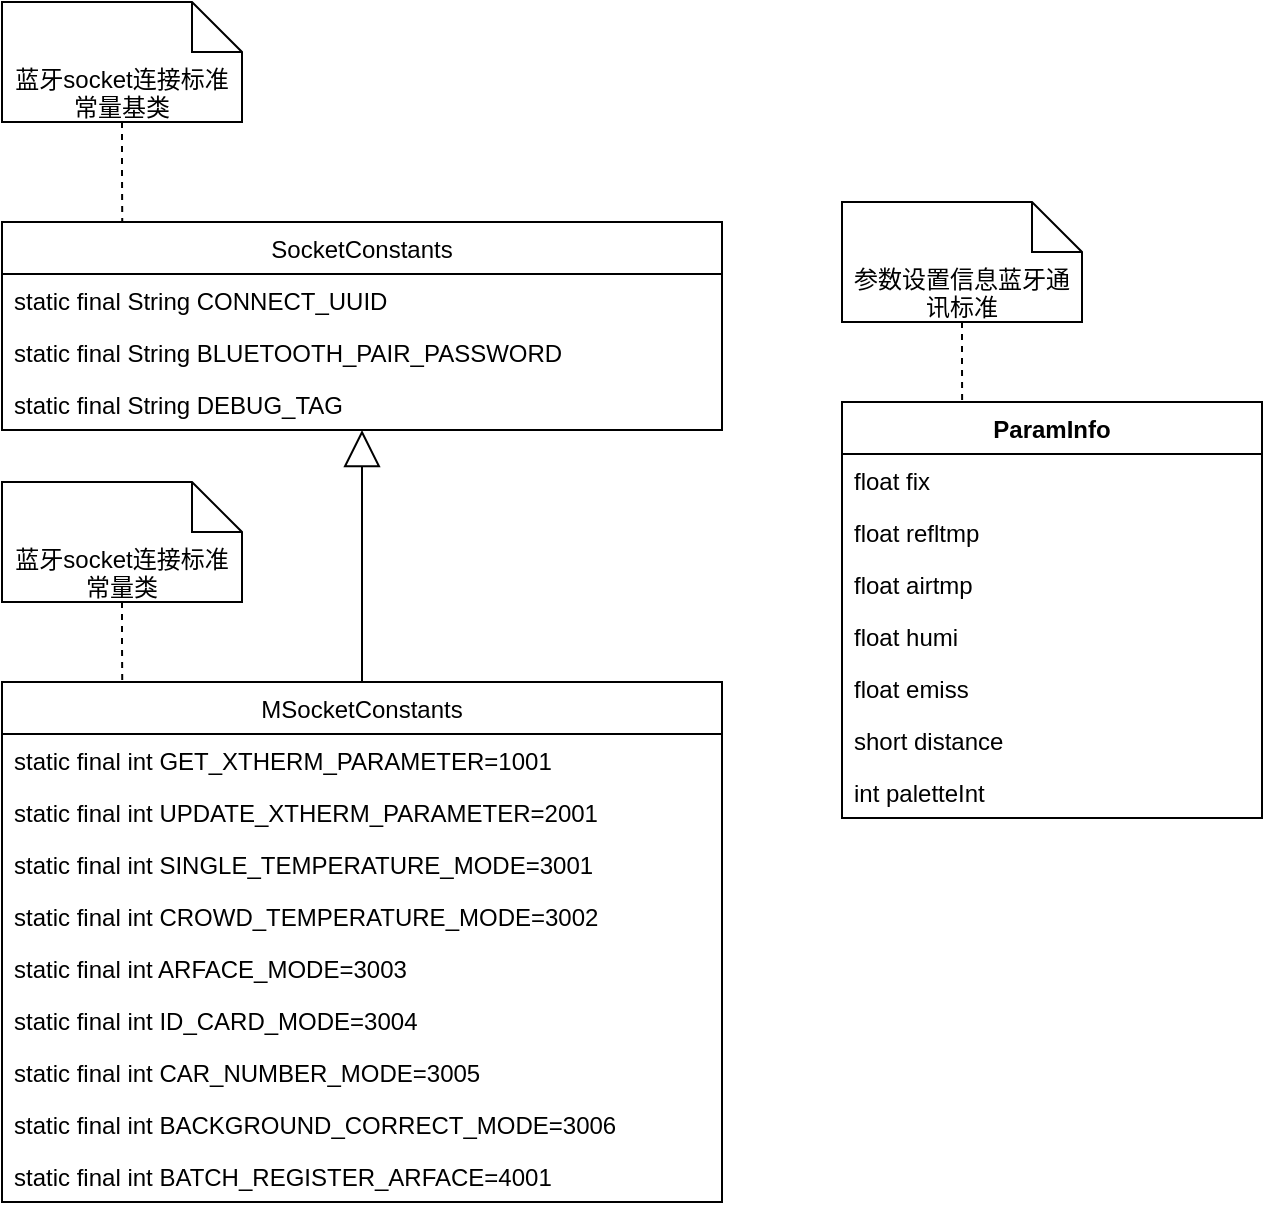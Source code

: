 <mxfile version="13.10.9" type="github">
  <diagram id="C5RBs43oDa-KdzZeNtuy" name="Page-1">
    <mxGraphModel dx="1422" dy="1931" grid="1" gridSize="10" guides="1" tooltips="1" connect="1" arrows="1" fold="1" page="1" pageScale="1" pageWidth="827" pageHeight="1169" math="0" shadow="0">
      <root>
        <mxCell id="WIyWlLk6GJQsqaUBKTNV-0" />
        <mxCell id="WIyWlLk6GJQsqaUBKTNV-1" parent="WIyWlLk6GJQsqaUBKTNV-0" />
        <mxCell id="z2188GczlkkM_uBuYCeh-0" value="MSocketConstants" style="swimlane;fontStyle=0;childLayout=stackLayout;horizontal=1;startSize=26;fillColor=none;horizontalStack=0;resizeParent=1;resizeParentMax=0;resizeLast=0;collapsible=1;marginBottom=0;" parent="WIyWlLk6GJQsqaUBKTNV-1" vertex="1">
          <mxGeometry x="150" y="110" width="360" height="260" as="geometry" />
        </mxCell>
        <mxCell id="z2188GczlkkM_uBuYCeh-1" value="static final int GET_XTHERM_PARAMETER=1001" style="text;strokeColor=none;fillColor=none;align=left;verticalAlign=top;spacingLeft=4;spacingRight=4;overflow=hidden;rotatable=0;points=[[0,0.5],[1,0.5]];portConstraint=eastwest;" parent="z2188GczlkkM_uBuYCeh-0" vertex="1">
          <mxGeometry y="26" width="360" height="26" as="geometry" />
        </mxCell>
        <mxCell id="z2188GczlkkM_uBuYCeh-2" value="static final int UPDATE_XTHERM_PARAMETER=2001" style="text;strokeColor=none;fillColor=none;align=left;verticalAlign=top;spacingLeft=4;spacingRight=4;overflow=hidden;rotatable=0;points=[[0,0.5],[1,0.5]];portConstraint=eastwest;" parent="z2188GczlkkM_uBuYCeh-0" vertex="1">
          <mxGeometry y="52" width="360" height="26" as="geometry" />
        </mxCell>
        <mxCell id="z2188GczlkkM_uBuYCeh-3" value="static final int SINGLE_TEMPERATURE_MODE=3001" style="text;strokeColor=none;fillColor=none;align=left;verticalAlign=top;spacingLeft=4;spacingRight=4;overflow=hidden;rotatable=0;points=[[0,0.5],[1,0.5]];portConstraint=eastwest;" parent="z2188GczlkkM_uBuYCeh-0" vertex="1">
          <mxGeometry y="78" width="360" height="26" as="geometry" />
        </mxCell>
        <mxCell id="z2188GczlkkM_uBuYCeh-4" value="static final int CROWD_TEMPERATURE_MODE=3002" style="text;strokeColor=none;fillColor=none;align=left;verticalAlign=top;spacingLeft=4;spacingRight=4;overflow=hidden;rotatable=0;points=[[0,0.5],[1,0.5]];portConstraint=eastwest;" parent="z2188GczlkkM_uBuYCeh-0" vertex="1">
          <mxGeometry y="104" width="360" height="26" as="geometry" />
        </mxCell>
        <mxCell id="z2188GczlkkM_uBuYCeh-5" value="static final int ARFACE_MODE=3003" style="text;strokeColor=none;fillColor=none;align=left;verticalAlign=top;spacingLeft=4;spacingRight=4;overflow=hidden;rotatable=0;points=[[0,0.5],[1,0.5]];portConstraint=eastwest;" parent="z2188GczlkkM_uBuYCeh-0" vertex="1">
          <mxGeometry y="130" width="360" height="26" as="geometry" />
        </mxCell>
        <mxCell id="z2188GczlkkM_uBuYCeh-6" value="static final int ID_CARD_MODE=3004" style="text;strokeColor=none;fillColor=none;align=left;verticalAlign=top;spacingLeft=4;spacingRight=4;overflow=hidden;rotatable=0;points=[[0,0.5],[1,0.5]];portConstraint=eastwest;" parent="z2188GczlkkM_uBuYCeh-0" vertex="1">
          <mxGeometry y="156" width="360" height="26" as="geometry" />
        </mxCell>
        <mxCell id="z2188GczlkkM_uBuYCeh-7" value="static final int CAR_NUMBER_MODE=3005" style="text;strokeColor=none;fillColor=none;align=left;verticalAlign=top;spacingLeft=4;spacingRight=4;overflow=hidden;rotatable=0;points=[[0,0.5],[1,0.5]];portConstraint=eastwest;" parent="z2188GczlkkM_uBuYCeh-0" vertex="1">
          <mxGeometry y="182" width="360" height="26" as="geometry" />
        </mxCell>
        <mxCell id="z2188GczlkkM_uBuYCeh-8" value="static final int BACKGROUND_CORRECT_MODE=3006" style="text;strokeColor=none;fillColor=none;align=left;verticalAlign=top;spacingLeft=4;spacingRight=4;overflow=hidden;rotatable=0;points=[[0,0.5],[1,0.5]];portConstraint=eastwest;" parent="z2188GczlkkM_uBuYCeh-0" vertex="1">
          <mxGeometry y="208" width="360" height="26" as="geometry" />
        </mxCell>
        <mxCell id="z2188GczlkkM_uBuYCeh-9" value="static final int BATCH_REGISTER_ARFACE=4001" style="text;strokeColor=none;fillColor=none;align=left;verticalAlign=top;spacingLeft=4;spacingRight=4;overflow=hidden;rotatable=0;points=[[0,0.5],[1,0.5]];portConstraint=eastwest;" parent="z2188GczlkkM_uBuYCeh-0" vertex="1">
          <mxGeometry y="234" width="360" height="26" as="geometry" />
        </mxCell>
        <mxCell id="z2188GczlkkM_uBuYCeh-14" value="SocketConstants" style="swimlane;fontStyle=0;childLayout=stackLayout;horizontal=1;startSize=26;fillColor=none;horizontalStack=0;resizeParent=1;resizeParentMax=0;resizeLast=0;collapsible=1;marginBottom=0;" parent="WIyWlLk6GJQsqaUBKTNV-1" vertex="1">
          <mxGeometry x="150" y="-120" width="360" height="104" as="geometry" />
        </mxCell>
        <mxCell id="z2188GczlkkM_uBuYCeh-15" value="static final String CONNECT_UUID" style="text;strokeColor=none;fillColor=none;align=left;verticalAlign=top;spacingLeft=4;spacingRight=4;overflow=hidden;rotatable=0;points=[[0,0.5],[1,0.5]];portConstraint=eastwest;" parent="z2188GczlkkM_uBuYCeh-14" vertex="1">
          <mxGeometry y="26" width="360" height="26" as="geometry" />
        </mxCell>
        <mxCell id="z2188GczlkkM_uBuYCeh-16" value="static final String BLUETOOTH_PAIR_PASSWORD" style="text;strokeColor=none;fillColor=none;align=left;verticalAlign=top;spacingLeft=4;spacingRight=4;overflow=hidden;rotatable=0;points=[[0,0.5],[1,0.5]];portConstraint=eastwest;" parent="z2188GczlkkM_uBuYCeh-14" vertex="1">
          <mxGeometry y="52" width="360" height="26" as="geometry" />
        </mxCell>
        <mxCell id="z2188GczlkkM_uBuYCeh-17" value="static final String DEBUG_TAG" style="text;strokeColor=none;fillColor=none;align=left;verticalAlign=top;spacingLeft=4;spacingRight=4;overflow=hidden;rotatable=0;points=[[0,0.5],[1,0.5]];portConstraint=eastwest;" parent="z2188GczlkkM_uBuYCeh-14" vertex="1">
          <mxGeometry y="78" width="360" height="26" as="geometry" />
        </mxCell>
        <mxCell id="z2188GczlkkM_uBuYCeh-24" value="" style="endArrow=block;endSize=16;endFill=0;html=1;" parent="WIyWlLk6GJQsqaUBKTNV-1" source="z2188GczlkkM_uBuYCeh-0" target="z2188GczlkkM_uBuYCeh-14" edge="1">
          <mxGeometry width="160" relative="1" as="geometry">
            <mxPoint x="210" y="430" as="sourcePoint" />
            <mxPoint x="430" y="30" as="targetPoint" />
          </mxGeometry>
        </mxCell>
        <mxCell id="z2188GczlkkM_uBuYCeh-25" value="ParamInfo" style="swimlane;fontStyle=1;align=center;verticalAlign=top;childLayout=stackLayout;horizontal=1;startSize=26;horizontalStack=0;resizeParent=1;resizeParentMax=0;resizeLast=0;collapsible=1;marginBottom=0;" parent="WIyWlLk6GJQsqaUBKTNV-1" vertex="1">
          <mxGeometry x="570" y="-30" width="210" height="208" as="geometry" />
        </mxCell>
        <mxCell id="z2188GczlkkM_uBuYCeh-26" value="float fix" style="text;strokeColor=none;fillColor=none;align=left;verticalAlign=top;spacingLeft=4;spacingRight=4;overflow=hidden;rotatable=0;points=[[0,0.5],[1,0.5]];portConstraint=eastwest;" parent="z2188GczlkkM_uBuYCeh-25" vertex="1">
          <mxGeometry y="26" width="210" height="26" as="geometry" />
        </mxCell>
        <mxCell id="z2188GczlkkM_uBuYCeh-33" value="float refltmp" style="text;strokeColor=none;fillColor=none;align=left;verticalAlign=top;spacingLeft=4;spacingRight=4;overflow=hidden;rotatable=0;points=[[0,0.5],[1,0.5]];portConstraint=eastwest;" parent="z2188GczlkkM_uBuYCeh-25" vertex="1">
          <mxGeometry y="52" width="210" height="26" as="geometry" />
        </mxCell>
        <mxCell id="z2188GczlkkM_uBuYCeh-34" value="float airtmp" style="text;strokeColor=none;fillColor=none;align=left;verticalAlign=top;spacingLeft=4;spacingRight=4;overflow=hidden;rotatable=0;points=[[0,0.5],[1,0.5]];portConstraint=eastwest;" parent="z2188GczlkkM_uBuYCeh-25" vertex="1">
          <mxGeometry y="78" width="210" height="26" as="geometry" />
        </mxCell>
        <mxCell id="z2188GczlkkM_uBuYCeh-35" value="float humi" style="text;strokeColor=none;fillColor=none;align=left;verticalAlign=top;spacingLeft=4;spacingRight=4;overflow=hidden;rotatable=0;points=[[0,0.5],[1,0.5]];portConstraint=eastwest;" parent="z2188GczlkkM_uBuYCeh-25" vertex="1">
          <mxGeometry y="104" width="210" height="26" as="geometry" />
        </mxCell>
        <mxCell id="z2188GczlkkM_uBuYCeh-36" value="float emiss" style="text;strokeColor=none;fillColor=none;align=left;verticalAlign=top;spacingLeft=4;spacingRight=4;overflow=hidden;rotatable=0;points=[[0,0.5],[1,0.5]];portConstraint=eastwest;" parent="z2188GczlkkM_uBuYCeh-25" vertex="1">
          <mxGeometry y="130" width="210" height="26" as="geometry" />
        </mxCell>
        <mxCell id="z2188GczlkkM_uBuYCeh-37" value="short distance" style="text;strokeColor=none;fillColor=none;align=left;verticalAlign=top;spacingLeft=4;spacingRight=4;overflow=hidden;rotatable=0;points=[[0,0.5],[1,0.5]];portConstraint=eastwest;" parent="z2188GczlkkM_uBuYCeh-25" vertex="1">
          <mxGeometry y="156" width="210" height="26" as="geometry" />
        </mxCell>
        <mxCell id="z2188GczlkkM_uBuYCeh-38" value="int paletteInt" style="text;strokeColor=none;fillColor=none;align=left;verticalAlign=top;spacingLeft=4;spacingRight=4;overflow=hidden;rotatable=0;points=[[0,0.5],[1,0.5]];portConstraint=eastwest;" parent="z2188GczlkkM_uBuYCeh-25" vertex="1">
          <mxGeometry y="182" width="210" height="26" as="geometry" />
        </mxCell>
        <mxCell id="z2188GczlkkM_uBuYCeh-43" style="edgeStyle=orthogonalEdgeStyle;rounded=0;orthogonalLoop=1;jettySize=auto;html=1;entryX=0.286;entryY=0;entryDx=0;entryDy=0;entryPerimeter=0;dashed=1;endArrow=none;endFill=0;" parent="WIyWlLk6GJQsqaUBKTNV-1" source="z2188GczlkkM_uBuYCeh-42" target="z2188GczlkkM_uBuYCeh-25" edge="1">
          <mxGeometry relative="1" as="geometry" />
        </mxCell>
        <mxCell id="z2188GczlkkM_uBuYCeh-42" value="参数设置信息蓝牙通讯标准" style="shape=note2;boundedLbl=1;whiteSpace=wrap;html=1;size=25;verticalAlign=top;align=center;" parent="WIyWlLk6GJQsqaUBKTNV-1" vertex="1">
          <mxGeometry x="570" y="-130" width="120" height="60" as="geometry" />
        </mxCell>
        <mxCell id="z2188GczlkkM_uBuYCeh-45" style="edgeStyle=orthogonalEdgeStyle;rounded=0;orthogonalLoop=1;jettySize=auto;html=1;entryX=0.167;entryY=0;entryDx=0;entryDy=0;entryPerimeter=0;dashed=1;endArrow=none;endFill=0;" parent="WIyWlLk6GJQsqaUBKTNV-1" source="z2188GczlkkM_uBuYCeh-44" target="z2188GczlkkM_uBuYCeh-14" edge="1">
          <mxGeometry relative="1" as="geometry" />
        </mxCell>
        <mxCell id="z2188GczlkkM_uBuYCeh-44" value="蓝牙socket连接标准常量基类" style="shape=note2;boundedLbl=1;whiteSpace=wrap;html=1;size=25;verticalAlign=top;align=center;" parent="WIyWlLk6GJQsqaUBKTNV-1" vertex="1">
          <mxGeometry x="150" y="-230" width="120" height="60" as="geometry" />
        </mxCell>
        <mxCell id="z2188GczlkkM_uBuYCeh-47" style="edgeStyle=orthogonalEdgeStyle;rounded=0;orthogonalLoop=1;jettySize=auto;html=1;entryX=0.167;entryY=0;entryDx=0;entryDy=0;entryPerimeter=0;dashed=1;endArrow=none;endFill=0;" parent="WIyWlLk6GJQsqaUBKTNV-1" source="z2188GczlkkM_uBuYCeh-46" target="z2188GczlkkM_uBuYCeh-0" edge="1">
          <mxGeometry relative="1" as="geometry" />
        </mxCell>
        <mxCell id="z2188GczlkkM_uBuYCeh-46" value="蓝牙socket连接标准常量类" style="shape=note2;boundedLbl=1;whiteSpace=wrap;html=1;size=25;verticalAlign=top;align=center;" parent="WIyWlLk6GJQsqaUBKTNV-1" vertex="1">
          <mxGeometry x="150" y="10" width="120" height="60" as="geometry" />
        </mxCell>
      </root>
    </mxGraphModel>
  </diagram>
</mxfile>
